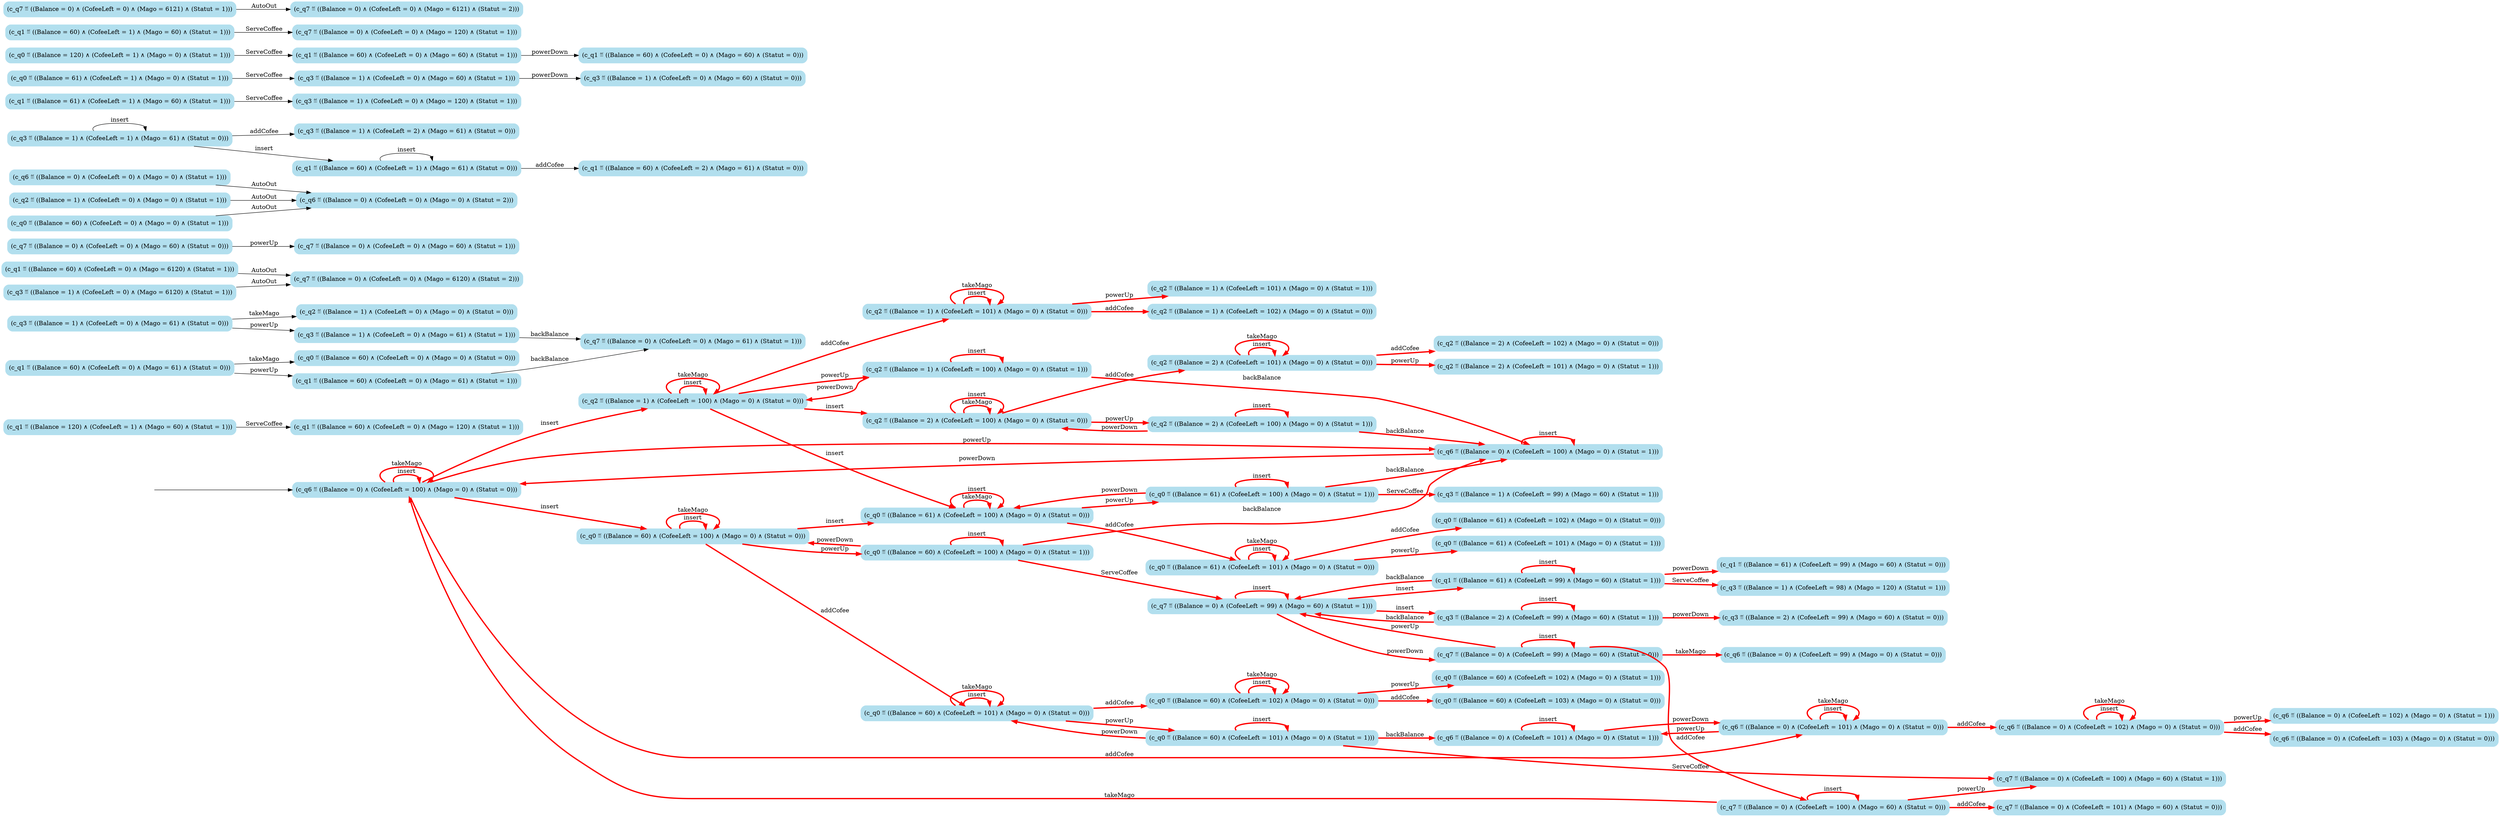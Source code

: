 digraph G {

	rankdir = LR;

	start_c_q6_103[style=invisible];

	node[shape=box, style="rounded, filled", color=lightblue2];

	c_q1_60[label="(c_q1 ≝ ((Balance = 120) ∧ (CofeeLeft = 1) ∧ (Mago = 60) ∧ (Statut = 1)))"];
	c_q2_149[label="(c_q2 ≝ ((Balance = 1) ∧ (CofeeLeft = 101) ∧ (Mago = 0) ∧ (Statut = 1)))"];
	c_q7_158[label="(c_q7 ≝ ((Balance = 0) ∧ (CofeeLeft = 99) ∧ (Mago = 60) ∧ (Statut = 0)))"];
	c_q2_233[label="(c_q2 ≝ ((Balance = 2) ∧ (CofeeLeft = 101) ∧ (Mago = 0) ∧ (Statut = 1)))"];
	c_q3_82[label="(c_q3 ≝ ((Balance = 1) ∧ (CofeeLeft = 0) ∧ (Mago = 61) ∧ (Statut = 0)))"];
	c_q1_172[label="(c_q1 ≝ ((Balance = 61) ∧ (CofeeLeft = 99) ∧ (Mago = 60) ∧ (Statut = 1)))"];
	c_q2_121[label="(c_q2 ≝ ((Balance = 1) ∧ (CofeeLeft = 100) ∧ (Mago = 0) ∧ (Statut = 0)))"];
	c_q6_187[label="(c_q6 ≝ ((Balance = 0) ∧ (CofeeLeft = 102) ∧ (Mago = 0) ∧ (Statut = 1)))"];
	c_q0_117[label="(c_q0 ≝ ((Balance = 60) ∧ (CofeeLeft = 100) ∧ (Mago = 0) ∧ (Statut = 0)))"];
	c_q7_85[label="(c_q7 ≝ ((Balance = 0) ∧ (CofeeLeft = 0) ∧ (Mago = 6120) ∧ (Statut = 2)))"];
	c_q2_227[label="(c_q2 ≝ ((Balance = 2) ∧ (CofeeLeft = 100) ∧ (Mago = 0) ∧ (Statut = 0)))"];
	c_q7_91[label="(c_q7 ≝ ((Balance = 0) ∧ (CofeeLeft = 0) ∧ (Mago = 60) ∧ (Statut = 1)))"];
	c_q6_159[label="(c_q6 ≝ ((Balance = 0) ∧ (CofeeLeft = 99) ∧ (Mago = 0) ∧ (Statut = 0)))"];
	c_q0_195[label="(c_q0 ≝ ((Balance = 61) ∧ (CofeeLeft = 100) ∧ (Mago = 0) ∧ (Statut = 0)))"];
	c_q6_6[label="(c_q6 ≝ ((Balance = 0) ∧ (CofeeLeft = 0) ∧ (Mago = 0) ∧ (Statut = 1)))"];
	c_q2_236[label="(c_q2 ≝ ((Balance = 2) ∧ (CofeeLeft = 101) ∧ (Mago = 0) ∧ (Statut = 0)))"];
	c_q3_197[label="(c_q3 ≝ ((Balance = 1) ∧ (CofeeLeft = 99) ∧ (Mago = 60) ∧ (Statut = 1)))"];
	c_q0_223[label="(c_q0 ≝ ((Balance = 60) ∧ (CofeeLeft = 103) ∧ (Mago = 0) ∧ (Statut = 0)))"];
	c_q1_59[label="(c_q1 ≝ ((Balance = 60) ∧ (CofeeLeft = 2) ∧ (Mago = 61) ∧ (Statut = 0)))"];
	c_q7_179[label="(c_q7 ≝ ((Balance = 0) ∧ (CofeeLeft = 99) ∧ (Mago = 60) ∧ (Statut = 1)))"];
	c_q1_169[label="(c_q1 ≝ ((Balance = 61) ∧ (CofeeLeft = 99) ∧ (Mago = 60) ∧ (Statut = 0)))"];
	c_q0_203[label="(c_q0 ≝ ((Balance = 61) ∧ (CofeeLeft = 101) ∧ (Mago = 0) ∧ (Statut = 1)))"];
	c_q0_198[label="(c_q0 ≝ ((Balance = 61) ∧ (CofeeLeft = 100) ∧ (Mago = 0) ∧ (Statut = 1)))"];
	c_q1_66[label="(c_q1 ≝ ((Balance = 60) ∧ (CofeeLeft = 0) ∧ (Mago = 6120) ∧ (Statut = 1)))"];
	c_q2_145[label="(c_q2 ≝ ((Balance = 1) ∧ (CofeeLeft = 100) ∧ (Mago = 0) ∧ (Statut = 1)))"];
	c_q1_64[label="(c_q1 ≝ ((Balance = 61) ∧ (CofeeLeft = 1) ∧ (Mago = 60) ∧ (Statut = 1)))"];
	c_q2_48[label="(c_q2 ≝ ((Balance = 1) ∧ (CofeeLeft = 0) ∧ (Mago = 0) ∧ (Statut = 1)))"];
	c_q3_65[label="(c_q3 ≝ ((Balance = 1) ∧ (CofeeLeft = 0) ∧ (Mago = 120) ∧ (Statut = 1)))"];
	c_q3_77[label="(c_q3 ≝ ((Balance = 1) ∧ (CofeeLeft = 0) ∧ (Mago = 60) ∧ (Statut = 0)))"];
	c_q6_229[label="(c_q6 ≝ ((Balance = 0) ∧ (CofeeLeft = 100) ∧ (Mago = 0) ∧ (Statut = 1)))"];
	c_q0_222[label="(c_q0 ≝ ((Balance = 60) ∧ (CofeeLeft = 102) ∧ (Mago = 0) ∧ (Statut = 0)))"];
	c_q0_26[label="(c_q0 ≝ ((Balance = 120) ∧ (CofeeLeft = 1) ∧ (Mago = 0) ∧ (Statut = 1)))"];
	c_q2_237[label="(c_q2 ≝ ((Balance = 2) ∧ (CofeeLeft = 102) ∧ (Mago = 0) ∧ (Statut = 0)))"];
	c_q7_165[label="(c_q7 ≝ ((Balance = 0) ∧ (CofeeLeft = 101) ∧ (Mago = 60) ∧ (Statut = 0)))"];
	c_q7_69[label="(c_q7 ≝ ((Balance = 0) ∧ (CofeeLeft = 0) ∧ (Mago = 120) ∧ (Statut = 1)))"];
	c_q3_177[label="(c_q3 ≝ ((Balance = 2) ∧ (CofeeLeft = 99) ∧ (Mago = 60) ∧ (Statut = 0)))"];
	c_q7_90[label="(c_q7 ≝ ((Balance = 0) ∧ (CofeeLeft = 0) ∧ (Mago = 60) ∧ (Statut = 0)))"];
	c_q6_49[label="(c_q6 ≝ ((Balance = 0) ∧ (CofeeLeft = 0) ∧ (Mago = 0) ∧ (Statut = 2)))"];
	c_q6_191[label="(c_q6 ≝ ((Balance = 0) ∧ (CofeeLeft = 103) ∧ (Mago = 0) ∧ (Statut = 0)))"];
	c_q3_84[label="(c_q3 ≝ ((Balance = 1) ∧ (CofeeLeft = 0) ∧ (Mago = 6120) ∧ (Statut = 1)))"];
	c_q0_211[label="(c_q0 ≝ ((Balance = 60) ∧ (CofeeLeft = 101) ∧ (Mago = 0) ∧ (Statut = 0)))"];
	c_q7_213[label="(c_q7 ≝ ((Balance = 0) ∧ (CofeeLeft = 100) ∧ (Mago = 60) ∧ (Statut = 1)))"];
	c_q1_68[label="(c_q1 ≝ ((Balance = 60) ∧ (CofeeLeft = 1) ∧ (Mago = 60) ∧ (Statut = 1)))"];
	c_q6_215[label="(c_q6 ≝ ((Balance = 0) ∧ (CofeeLeft = 101) ∧ (Mago = 0) ∧ (Statut = 1)))"];
	c_q0_219[label="(c_q0 ≝ ((Balance = 60) ∧ (CofeeLeft = 102) ∧ (Mago = 0) ∧ (Statut = 1)))"];
	c_q2_83[label="(c_q2 ≝ ((Balance = 1) ∧ (CofeeLeft = 0) ∧ (Mago = 0) ∧ (Statut = 0)))"];
	c_q7_94[label="(c_q7 ≝ ((Balance = 0) ∧ (CofeeLeft = 0) ∧ (Mago = 6121) ∧ (Statut = 1)))"];
	c_q7_87[label="(c_q7 ≝ ((Balance = 0) ∧ (CofeeLeft = 0) ∧ (Mago = 61) ∧ (Statut = 1)))"];
	c_q1_57[label="(c_q1 ≝ ((Balance = 60) ∧ (CofeeLeft = 0) ∧ (Mago = 60) ∧ (Statut = 0)))"];
	c_q0_206[label="(c_q0 ≝ ((Balance = 61) ∧ (CofeeLeft = 101) ∧ (Mago = 0) ∧ (Statut = 0)))"];
	c_q6_103[label="(c_q6 ≝ ((Balance = 0) ∧ (CofeeLeft = 100) ∧ (Mago = 0) ∧ (Statut = 0)))"];
	c_q0_63[label="(c_q0 ≝ ((Balance = 60) ∧ (CofeeLeft = 0) ∧ (Mago = 0) ∧ (Statut = 0)))"];
	c_q3_76[label="(c_q3 ≝ ((Balance = 1) ∧ (CofeeLeft = 0) ∧ (Mago = 60) ∧ (Statut = 1)))"];
	c_q1_62[label="(c_q1 ≝ ((Balance = 60) ∧ (CofeeLeft = 0) ∧ (Mago = 61) ∧ (Statut = 0)))"];
	c_q3_171[label="(c_q3 ≝ ((Balance = 1) ∧ (CofeeLeft = 98) ∧ (Mago = 120) ∧ (Statut = 1)))"];
	c_q0_28[label="(c_q0 ≝ ((Balance = 61) ∧ (CofeeLeft = 1) ∧ (Mago = 0) ∧ (Statut = 1)))"];
	c_q3_79[label="(c_q3 ≝ ((Balance = 1) ∧ (CofeeLeft = 2) ∧ (Mago = 61) ∧ (Statut = 0)))"];
	c_q3_178[label="(c_q3 ≝ ((Balance = 2) ∧ (CofeeLeft = 99) ∧ (Mago = 60) ∧ (Statut = 1)))"];
	c_q2_152[label="(c_q2 ≝ ((Balance = 1) ∧ (CofeeLeft = 101) ∧ (Mago = 0) ∧ (Statut = 0)))"];
	c_q6_183[label="(c_q6 ≝ ((Balance = 0) ∧ (CofeeLeft = 101) ∧ (Mago = 0) ∧ (Statut = 0)))"];
	c_q7_164[label="(c_q7 ≝ ((Balance = 0) ∧ (CofeeLeft = 100) ∧ (Mago = 60) ∧ (Statut = 0)))"];
	c_q0_214[label="(c_q0 ≝ ((Balance = 60) ∧ (CofeeLeft = 101) ∧ (Mago = 0) ∧ (Statut = 1)))"];
	c_q7_95[label="(c_q7 ≝ ((Balance = 0) ∧ (CofeeLeft = 0) ∧ (Mago = 6121) ∧ (Statut = 2)))"];
	c_q3_86[label="(c_q3 ≝ ((Balance = 1) ∧ (CofeeLeft = 0) ∧ (Mago = 61) ∧ (Statut = 1)))"];
	c_q1_56[label="(c_q1 ≝ ((Balance = 60) ∧ (CofeeLeft = 0) ∧ (Mago = 60) ∧ (Statut = 1)))"];
	c_q0_30[label="(c_q0 ≝ ((Balance = 60) ∧ (CofeeLeft = 0) ∧ (Mago = 0) ∧ (Statut = 1)))"];
	c_q2_153[label="(c_q2 ≝ ((Balance = 1) ∧ (CofeeLeft = 102) ∧ (Mago = 0) ∧ (Statut = 0)))"];
	c_q1_81[label="(c_q1 ≝ ((Balance = 60) ∧ (CofeeLeft = 1) ∧ (Mago = 61) ∧ (Statut = 0)))"];
	c_q3_80[label="(c_q3 ≝ ((Balance = 1) ∧ (CofeeLeft = 1) ∧ (Mago = 61) ∧ (Statut = 0)))"];
	c_q0_129[label="(c_q0 ≝ ((Balance = 60) ∧ (CofeeLeft = 100) ∧ (Mago = 0) ∧ (Statut = 1)))"];
	c_q6_190[label="(c_q6 ≝ ((Balance = 0) ∧ (CofeeLeft = 102) ∧ (Mago = 0) ∧ (Statut = 0)))"];
	c_q1_61[label="(c_q1 ≝ ((Balance = 60) ∧ (CofeeLeft = 0) ∧ (Mago = 120) ∧ (Statut = 1)))"];
	c_q1_70[label="(c_q1 ≝ ((Balance = 60) ∧ (CofeeLeft = 0) ∧ (Mago = 61) ∧ (Statut = 1)))"];
	c_q2_228[label="(c_q2 ≝ ((Balance = 2) ∧ (CofeeLeft = 100) ∧ (Mago = 0) ∧ (Statut = 1)))"];
	c_q0_207[label="(c_q0 ≝ ((Balance = 61) ∧ (CofeeLeft = 102) ∧ (Mago = 0) ∧ (Statut = 0)))"];

	start_c_q6_103 -> c_q6_103;
	c_q6_103 -> c_q6_103[label="insert", penwidth=3, color=red];
	c_q6_103 -> c_q6_229[label="powerUp", penwidth=3, color=red];
	c_q6_229 -> c_q6_103[label="powerDown", penwidth=3, color=red];
	c_q6_6 -> c_q6_49[label="AutoOut"];
	c_q6_103 -> c_q6_103[label="takeMago", penwidth=3, color=red];
	c_q6_103 -> c_q6_183[label="addCofee", penwidth=3, color=red];
	c_q6_103 -> c_q0_117[label="insert", penwidth=3, color=red];
	c_q6_103 -> c_q2_121[label="insert", penwidth=3, color=red];
	c_q0_117 -> c_q0_195[label="insert", penwidth=3, color=red];
	c_q0_117 -> c_q0_129[label="powerUp", penwidth=3, color=red];
	c_q0_129 -> c_q0_117[label="powerDown", penwidth=3, color=red];
	c_q0_195 -> c_q0_195[label="takeMago", penwidth=3, color=red];
	c_q0_117 -> c_q0_211[label="addCofee", penwidth=3, color=red];
	c_q0_26 -> c_q1_56[label="ServeCoffee"];
	c_q0_28 -> c_q3_76[label="ServeCoffee"];
	c_q0_30 -> c_q6_49[label="AutoOut"];
	c_q0_129 -> c_q6_229[label="backBalance", penwidth=3, color=red];
	c_q0_129 -> c_q7_179[label="ServeCoffee", penwidth=3, color=red];
	c_q2_121 -> c_q2_227[label="insert", penwidth=3, color=red];
	c_q2_121 -> c_q2_145[label="powerUp", penwidth=3, color=red];
	c_q2_145 -> c_q2_121[label="powerDown", penwidth=3, color=red];
	c_q2_227 -> c_q2_227[label="takeMago", penwidth=3, color=red];
	c_q2_121 -> c_q2_152[label="addCofee", penwidth=3, color=red];
	c_q2_121 -> c_q0_195[label="insert", penwidth=3, color=red];
	c_q2_48 -> c_q6_49[label="AutoOut"];
	c_q2_145 -> c_q6_229[label="backBalance", penwidth=3, color=red];
	c_q1_81 -> c_q1_81[label="insert"];
	c_q1_62 -> c_q1_70[label="powerUp"];
	c_q1_56 -> c_q1_57[label="powerDown"];
	c_q1_81 -> c_q1_59[label="addCofee"];
	c_q1_60 -> c_q1_61[label="ServeCoffee"];
	c_q1_62 -> c_q0_63[label="takeMago"];
	c_q1_64 -> c_q3_65[label="ServeCoffee"];
	c_q1_66 -> c_q7_85[label="AutoOut"];
	c_q1_68 -> c_q7_69[label="ServeCoffee"];
	c_q1_70 -> c_q7_87[label="backBalance"];
	c_q3_80 -> c_q3_80[label="insert"];
	c_q3_82 -> c_q3_86[label="powerUp"];
	c_q3_76 -> c_q3_77[label="powerDown"];
	c_q3_80 -> c_q3_79[label="addCofee"];
	c_q3_80 -> c_q1_81[label="insert"];
	c_q3_82 -> c_q2_83[label="takeMago"];
	c_q3_84 -> c_q7_85[label="AutoOut"];
	c_q3_86 -> c_q7_87[label="backBalance"];
	c_q7_179 -> c_q7_179[label="insert", penwidth=3, color=red];
	c_q7_90 -> c_q7_91[label="powerUp"];
	c_q7_179 -> c_q7_158[label="powerDown", penwidth=3, color=red];
	c_q7_94 -> c_q7_95[label="AutoOut"];
	c_q7_158 -> c_q7_164[label="addCofee", penwidth=3, color=red];
	c_q7_179 -> c_q1_172[label="insert", penwidth=3, color=red];
	c_q7_179 -> c_q3_178[label="insert", penwidth=3, color=red];
	c_q7_164 -> c_q6_103[label="takeMago", penwidth=3, color=red];
	c_q6_229 -> c_q6_229[label="insert", penwidth=3, color=red];
	c_q6_183 -> c_q6_183[label="insert", penwidth=3, color=red];
	c_q6_183 -> c_q6_215[label="powerUp", penwidth=3, color=red];
	c_q6_183 -> c_q6_183[label="takeMago", penwidth=3, color=red];
	c_q6_183 -> c_q6_190[label="addCofee", penwidth=3, color=red];
	c_q0_117 -> c_q0_117[label="insert", penwidth=3, color=red];
	c_q0_117 -> c_q0_117[label="takeMago", penwidth=3, color=red];
	c_q2_121 -> c_q2_121[label="insert", penwidth=3, color=red];
	c_q2_121 -> c_q2_121[label="takeMago", penwidth=3, color=red];
	c_q0_195 -> c_q0_195[label="insert", penwidth=3, color=red];
	c_q0_195 -> c_q0_198[label="powerUp", penwidth=3, color=red];
	c_q0_195 -> c_q0_206[label="addCofee", penwidth=3, color=red];
	c_q0_129 -> c_q0_129[label="insert", penwidth=3, color=red];
	c_q0_211 -> c_q0_211[label="insert", penwidth=3, color=red];
	c_q0_211 -> c_q0_214[label="powerUp", penwidth=3, color=red];
	c_q0_211 -> c_q0_211[label="takeMago", penwidth=3, color=red];
	c_q0_211 -> c_q0_222[label="addCofee", penwidth=3, color=red];
	c_q2_227 -> c_q2_227[label="insert", penwidth=3, color=red];
	c_q2_227 -> c_q2_228[label="powerUp", penwidth=3, color=red];
	c_q2_227 -> c_q2_236[label="addCofee", penwidth=3, color=red];
	c_q2_145 -> c_q2_145[label="insert", penwidth=3, color=red];
	c_q2_152 -> c_q2_152[label="insert", penwidth=3, color=red];
	c_q2_152 -> c_q2_149[label="powerUp", penwidth=3, color=red];
	c_q2_152 -> c_q2_152[label="takeMago", penwidth=3, color=red];
	c_q2_152 -> c_q2_153[label="addCofee", penwidth=3, color=red];
	c_q7_158 -> c_q7_158[label="insert", penwidth=3, color=red];
	c_q7_158 -> c_q7_179[label="powerUp", penwidth=3, color=red];
	c_q7_158 -> c_q6_159[label="takeMago", penwidth=3, color=red];
	c_q7_164 -> c_q7_164[label="insert", penwidth=3, color=red];
	c_q7_164 -> c_q7_213[label="powerUp", penwidth=3, color=red];
	c_q7_164 -> c_q7_165[label="addCofee", penwidth=3, color=red];
	c_q1_172 -> c_q1_172[label="insert", penwidth=3, color=red];
	c_q1_172 -> c_q1_169[label="powerDown", penwidth=3, color=red];
	c_q1_172 -> c_q3_171[label="ServeCoffee", penwidth=3, color=red];
	c_q1_172 -> c_q7_179[label="backBalance", penwidth=3, color=red];
	c_q3_178 -> c_q3_178[label="insert", penwidth=3, color=red];
	c_q3_178 -> c_q3_177[label="powerDown", penwidth=3, color=red];
	c_q3_178 -> c_q7_179[label="backBalance", penwidth=3, color=red];
	c_q6_215 -> c_q6_215[label="insert", penwidth=3, color=red];
	c_q6_215 -> c_q6_183[label="powerDown", penwidth=3, color=red];
	c_q6_190 -> c_q6_190[label="insert", penwidth=3, color=red];
	c_q6_190 -> c_q6_187[label="powerUp", penwidth=3, color=red];
	c_q6_190 -> c_q6_190[label="takeMago", penwidth=3, color=red];
	c_q6_190 -> c_q6_191[label="addCofee", penwidth=3, color=red];
	c_q0_198 -> c_q0_198[label="insert", penwidth=3, color=red];
	c_q0_198 -> c_q0_195[label="powerDown", penwidth=3, color=red];
	c_q0_198 -> c_q3_197[label="ServeCoffee", penwidth=3, color=red];
	c_q0_198 -> c_q6_229[label="backBalance", penwidth=3, color=red];
	c_q0_206 -> c_q0_206[label="insert", penwidth=3, color=red];
	c_q0_206 -> c_q0_203[label="powerUp", penwidth=3, color=red];
	c_q0_206 -> c_q0_206[label="takeMago", penwidth=3, color=red];
	c_q0_206 -> c_q0_207[label="addCofee", penwidth=3, color=red];
	c_q0_214 -> c_q0_214[label="insert", penwidth=3, color=red];
	c_q0_214 -> c_q0_211[label="powerDown", penwidth=3, color=red];
	c_q0_214 -> c_q7_213[label="ServeCoffee", penwidth=3, color=red];
	c_q0_214 -> c_q6_215[label="backBalance", penwidth=3, color=red];
	c_q0_222 -> c_q0_222[label="insert", penwidth=3, color=red];
	c_q0_222 -> c_q0_219[label="powerUp", penwidth=3, color=red];
	c_q0_222 -> c_q0_222[label="takeMago", penwidth=3, color=red];
	c_q0_222 -> c_q0_223[label="addCofee", penwidth=3, color=red];
	c_q2_228 -> c_q2_228[label="insert", penwidth=3, color=red];
	c_q2_228 -> c_q2_227[label="powerDown", penwidth=3, color=red];
	c_q2_228 -> c_q6_229[label="backBalance", penwidth=3, color=red];
	c_q2_236 -> c_q2_236[label="insert", penwidth=3, color=red];
	c_q2_236 -> c_q2_233[label="powerUp", penwidth=3, color=red];
	c_q2_236 -> c_q2_236[label="takeMago", penwidth=3, color=red];
	c_q2_236 -> c_q2_237[label="addCofee", penwidth=3, color=red];

}